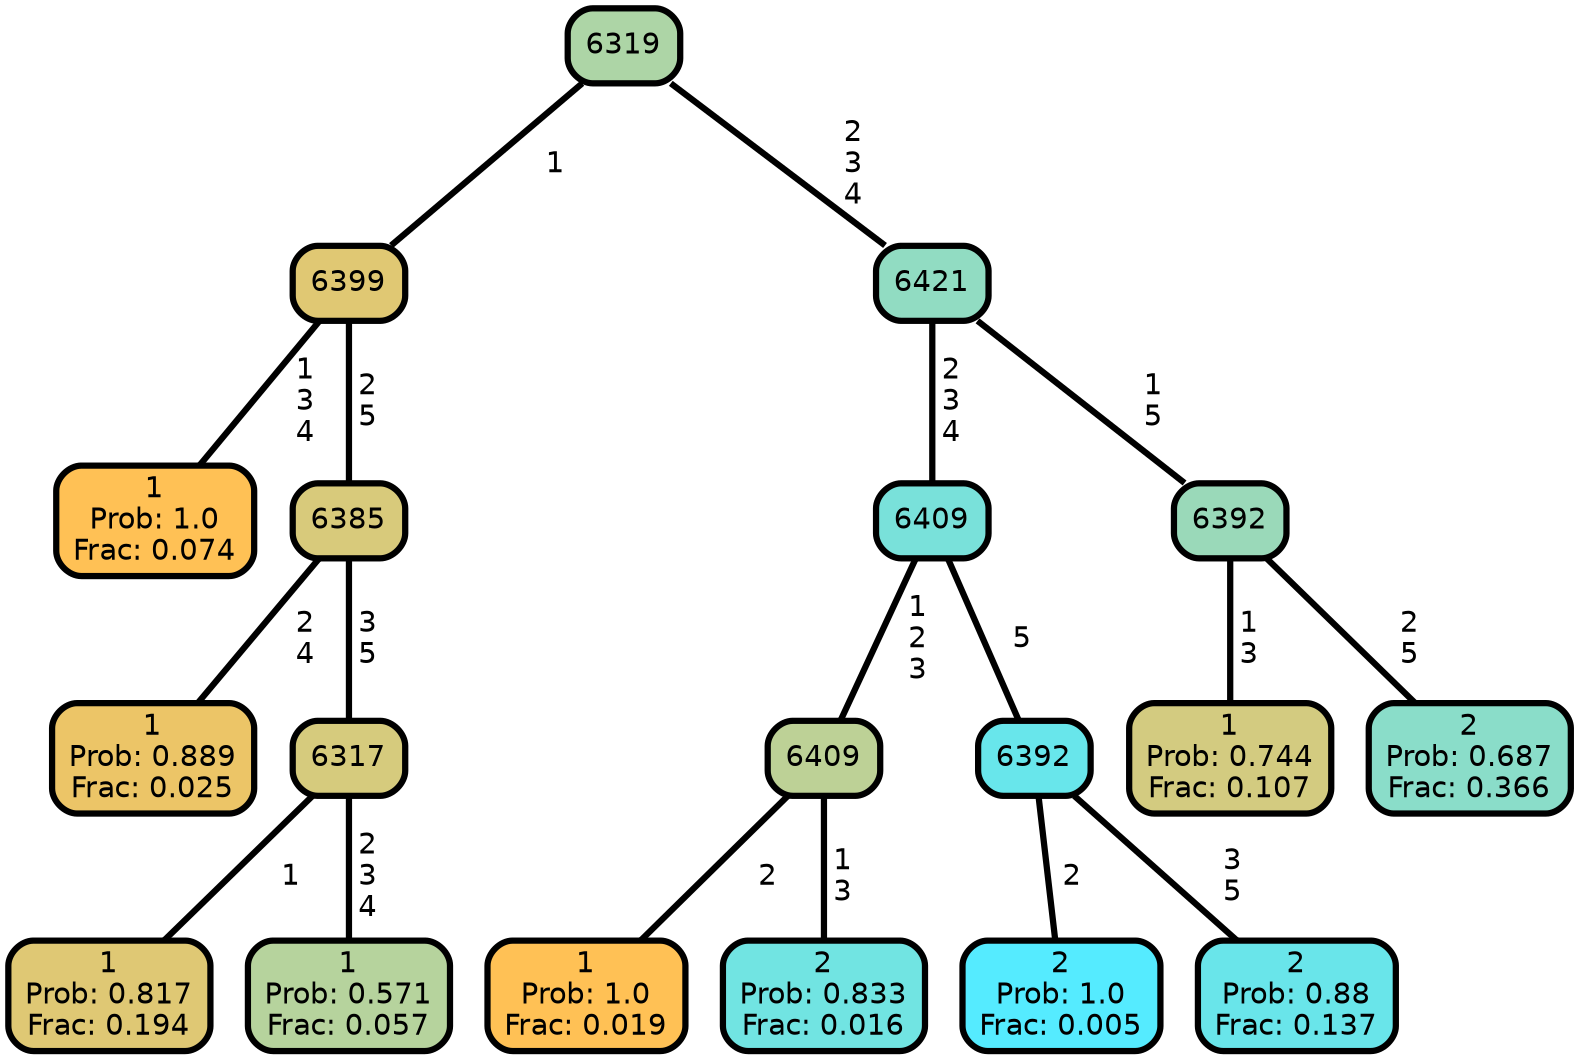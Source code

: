 graph Tree {
node [shape=box, style="filled, rounded",color="black",penwidth="3",fontcolor="black",                 fontname=helvetica] ;
graph [ranksep="0 equally", splines=straight,                 bgcolor=transparent, dpi=200] ;
edge [fontname=helvetica, color=black] ;
0 [label="1
Prob: 1.0
Frac: 0.074", fillcolor="#ffc155"] ;
1 [label="6399", fillcolor="#e0c873"] ;
2 [label="1
Prob: 0.889
Frac: 0.025", fillcolor="#ecc567"] ;
3 [label="6385", fillcolor="#d8ca7b"] ;
4 [label="1
Prob: 0.817
Frac: 0.194", fillcolor="#dfc874"] ;
5 [label="6317", fillcolor="#d6cb7d"] ;
6 [label="1
Prob: 0.571
Frac: 0.057", fillcolor="#b6d39d"] ;
7 [label="6319", fillcolor="#add5a6"] ;
8 [label="1
Prob: 1.0
Frac: 0.019", fillcolor="#ffc155"] ;
9 [label="6409", fillcolor="#bdd196"] ;
10 [label="2
Prob: 0.833
Frac: 0.016", fillcolor="#71e4e2"] ;
11 [label="6409", fillcolor="#79e1da"] ;
12 [label="2
Prob: 1.0
Frac: 0.005", fillcolor="#55ebff"] ;
13 [label="6392", fillcolor="#68e6eb"] ;
14 [label="2
Prob: 0.88
Frac: 0.137", fillcolor="#69e5ea"] ;
15 [label="6421", fillcolor="#91dcc2"] ;
16 [label="1
Prob: 0.744
Frac: 0.107", fillcolor="#d3cb80"] ;
17 [label="6392", fillcolor="#9ad9b9"] ;
18 [label="2
Prob: 0.687
Frac: 0.366", fillcolor="#8addc9"] ;
1 -- 0 [label=" 1\n 3\n 4",penwidth=3] ;
1 -- 3 [label=" 2\n 5",penwidth=3] ;
3 -- 2 [label=" 2\n 4",penwidth=3] ;
3 -- 5 [label=" 3\n 5",penwidth=3] ;
5 -- 4 [label=" 1",penwidth=3] ;
5 -- 6 [label=" 2\n 3\n 4",penwidth=3] ;
7 -- 1 [label=" 1",penwidth=3] ;
7 -- 15 [label=" 2\n 3\n 4",penwidth=3] ;
9 -- 8 [label=" 2",penwidth=3] ;
9 -- 10 [label=" 1\n 3",penwidth=3] ;
11 -- 9 [label=" 1\n 2\n 3",penwidth=3] ;
11 -- 13 [label=" 5",penwidth=3] ;
13 -- 12 [label=" 2",penwidth=3] ;
13 -- 14 [label=" 3\n 5",penwidth=3] ;
15 -- 11 [label=" 2\n 3\n 4",penwidth=3] ;
15 -- 17 [label=" 1\n 5",penwidth=3] ;
17 -- 16 [label=" 1\n 3",penwidth=3] ;
17 -- 18 [label=" 2\n 5",penwidth=3] ;
{rank = same;}}